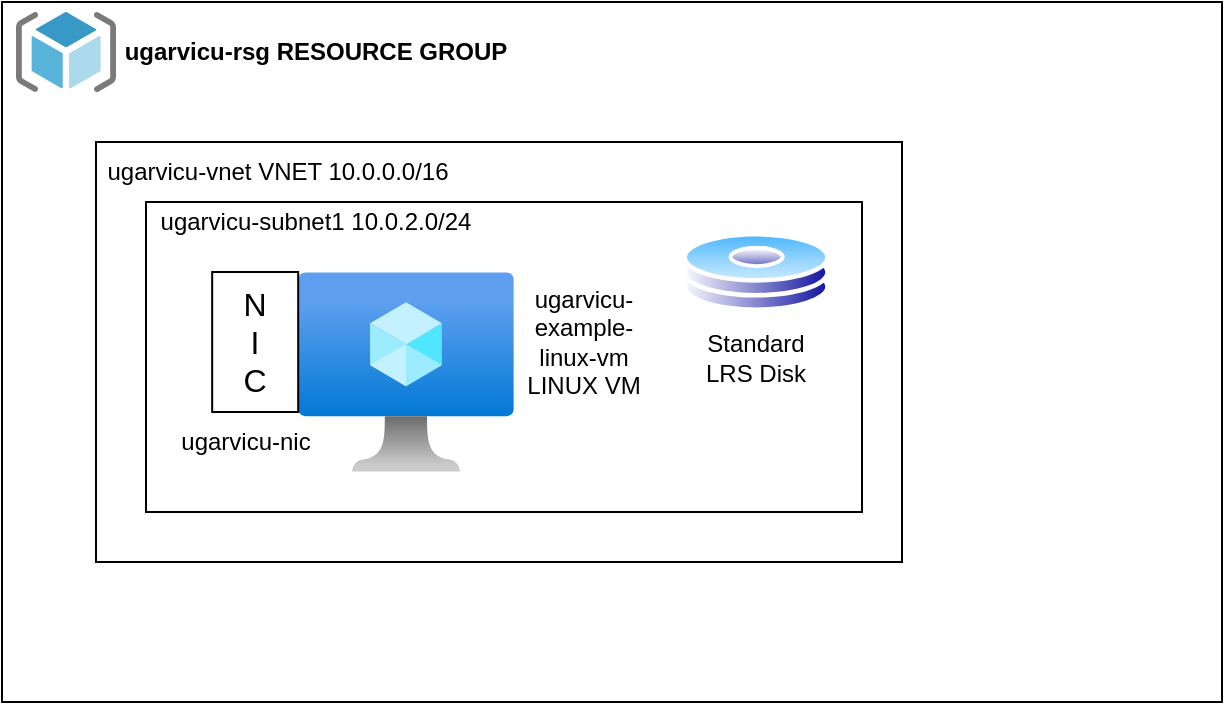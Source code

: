 <mxfile version="22.1.16" type="device">
  <diagram name="Página-1" id="M6FEpEKrSqCEnjHtT-HF">
    <mxGraphModel dx="1562" dy="826" grid="1" gridSize="10" guides="1" tooltips="1" connect="1" arrows="1" fold="1" page="1" pageScale="1" pageWidth="1654" pageHeight="2336" math="0" shadow="0">
      <root>
        <mxCell id="0" />
        <mxCell id="1" parent="0" />
        <mxCell id="yU771c30AnoAeX2vkQgn-2" value="" style="rounded=0;whiteSpace=wrap;html=1;fillColor=none;" vertex="1" parent="1">
          <mxGeometry x="517" y="235" width="403" height="210" as="geometry" />
        </mxCell>
        <mxCell id="yU771c30AnoAeX2vkQgn-4" value="&lt;div align=&quot;center&quot;&gt;&lt;br&gt;&lt;/div&gt;" style="rounded=0;whiteSpace=wrap;html=1;fillColor=none;" vertex="1" parent="1">
          <mxGeometry x="470" y="165" width="610" height="350" as="geometry" />
        </mxCell>
        <mxCell id="yU771c30AnoAeX2vkQgn-8" value="" style="rounded=0;whiteSpace=wrap;html=1;fillColor=none;" vertex="1" parent="1">
          <mxGeometry x="542" y="265" width="358" height="155" as="geometry" />
        </mxCell>
        <mxCell id="yU771c30AnoAeX2vkQgn-1" value="" style="image;aspect=fixed;html=1;points=[];align=center;fontSize=12;image=img/lib/azure2/compute/Virtual_Machine.svg;" vertex="1" parent="1">
          <mxGeometry x="618.09" y="300" width="107.81" height="100" as="geometry" />
        </mxCell>
        <mxCell id="yU771c30AnoAeX2vkQgn-3" value="&lt;font style=&quot;font-size: 16px;&quot;&gt;N&lt;br&gt;I&lt;br&gt;C&lt;/font&gt;" style="rounded=0;whiteSpace=wrap;html=1;fillColor=none;" vertex="1" parent="1">
          <mxGeometry x="575.09" y="300" width="43" height="70" as="geometry" />
        </mxCell>
        <mxCell id="yU771c30AnoAeX2vkQgn-5" value="&lt;b&gt;ugarvicu-rsg RESOURCE GROUP&lt;/b&gt;" style="text;html=1;strokeColor=none;fillColor=none;align=center;verticalAlign=middle;whiteSpace=wrap;rounded=0;" vertex="1" parent="1">
          <mxGeometry x="517" y="175" width="220" height="30" as="geometry" />
        </mxCell>
        <mxCell id="yU771c30AnoAeX2vkQgn-6" value="" style="image;sketch=0;aspect=fixed;html=1;points=[];align=center;fontSize=12;image=img/lib/mscae/ResourceGroup.svg;" vertex="1" parent="1">
          <mxGeometry x="477" y="170" width="50" height="40" as="geometry" />
        </mxCell>
        <mxCell id="yU771c30AnoAeX2vkQgn-7" value="ugarvicu-vnet VNET 10.0.0.0/16" style="text;html=1;strokeColor=none;fillColor=none;align=center;verticalAlign=middle;whiteSpace=wrap;rounded=0;" vertex="1" parent="1">
          <mxGeometry x="517" y="235" width="181.5" height="30" as="geometry" />
        </mxCell>
        <mxCell id="yU771c30AnoAeX2vkQgn-9" value="ugarvicu-subnet1 10.0.2.0/24" style="text;html=1;strokeColor=none;fillColor=none;align=center;verticalAlign=middle;whiteSpace=wrap;rounded=0;" vertex="1" parent="1">
          <mxGeometry x="538" y="260" width="178" height="30" as="geometry" />
        </mxCell>
        <mxCell id="yU771c30AnoAeX2vkQgn-10" value="ugarvicu-nic" style="text;html=1;strokeColor=none;fillColor=none;align=center;verticalAlign=middle;whiteSpace=wrap;rounded=0;" vertex="1" parent="1">
          <mxGeometry x="542" y="370" width="100" height="30" as="geometry" />
        </mxCell>
        <mxCell id="yU771c30AnoAeX2vkQgn-11" value="ugarvicu-example-linux-vm&lt;br&gt;LINUX VM" style="text;html=1;strokeColor=none;fillColor=none;align=center;verticalAlign=middle;whiteSpace=wrap;rounded=0;" vertex="1" parent="1">
          <mxGeometry x="725.9" y="320" width="70" height="30" as="geometry" />
        </mxCell>
        <mxCell id="yU771c30AnoAeX2vkQgn-12" value="" style="image;aspect=fixed;perimeter=ellipsePerimeter;html=1;align=center;shadow=0;dashed=0;spacingTop=3;image=img/lib/active_directory/hard_disk.svg;" vertex="1" parent="1">
          <mxGeometry x="810" y="280" width="74.07" height="40" as="geometry" />
        </mxCell>
        <mxCell id="yU771c30AnoAeX2vkQgn-13" value="Standard LRS Disk" style="text;html=1;strokeColor=none;fillColor=none;align=center;verticalAlign=middle;whiteSpace=wrap;rounded=0;" vertex="1" parent="1">
          <mxGeometry x="817.03" y="327.5" width="60" height="30" as="geometry" />
        </mxCell>
      </root>
    </mxGraphModel>
  </diagram>
</mxfile>
